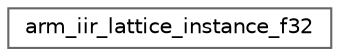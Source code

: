 digraph "Graphical Class Hierarchy"
{
 // LATEX_PDF_SIZE
  bgcolor="transparent";
  edge [fontname=Helvetica,fontsize=10,labelfontname=Helvetica,labelfontsize=10];
  node [fontname=Helvetica,fontsize=10,shape=box,height=0.2,width=0.4];
  rankdir="LR";
  Node0 [id="Node000000",label="arm_iir_lattice_instance_f32",height=0.2,width=0.4,color="grey40", fillcolor="white", style="filled",URL="$structarm__iir__lattice__instance__f32.html",tooltip="Instance structure for the floating-point IIR lattice filter."];
}
